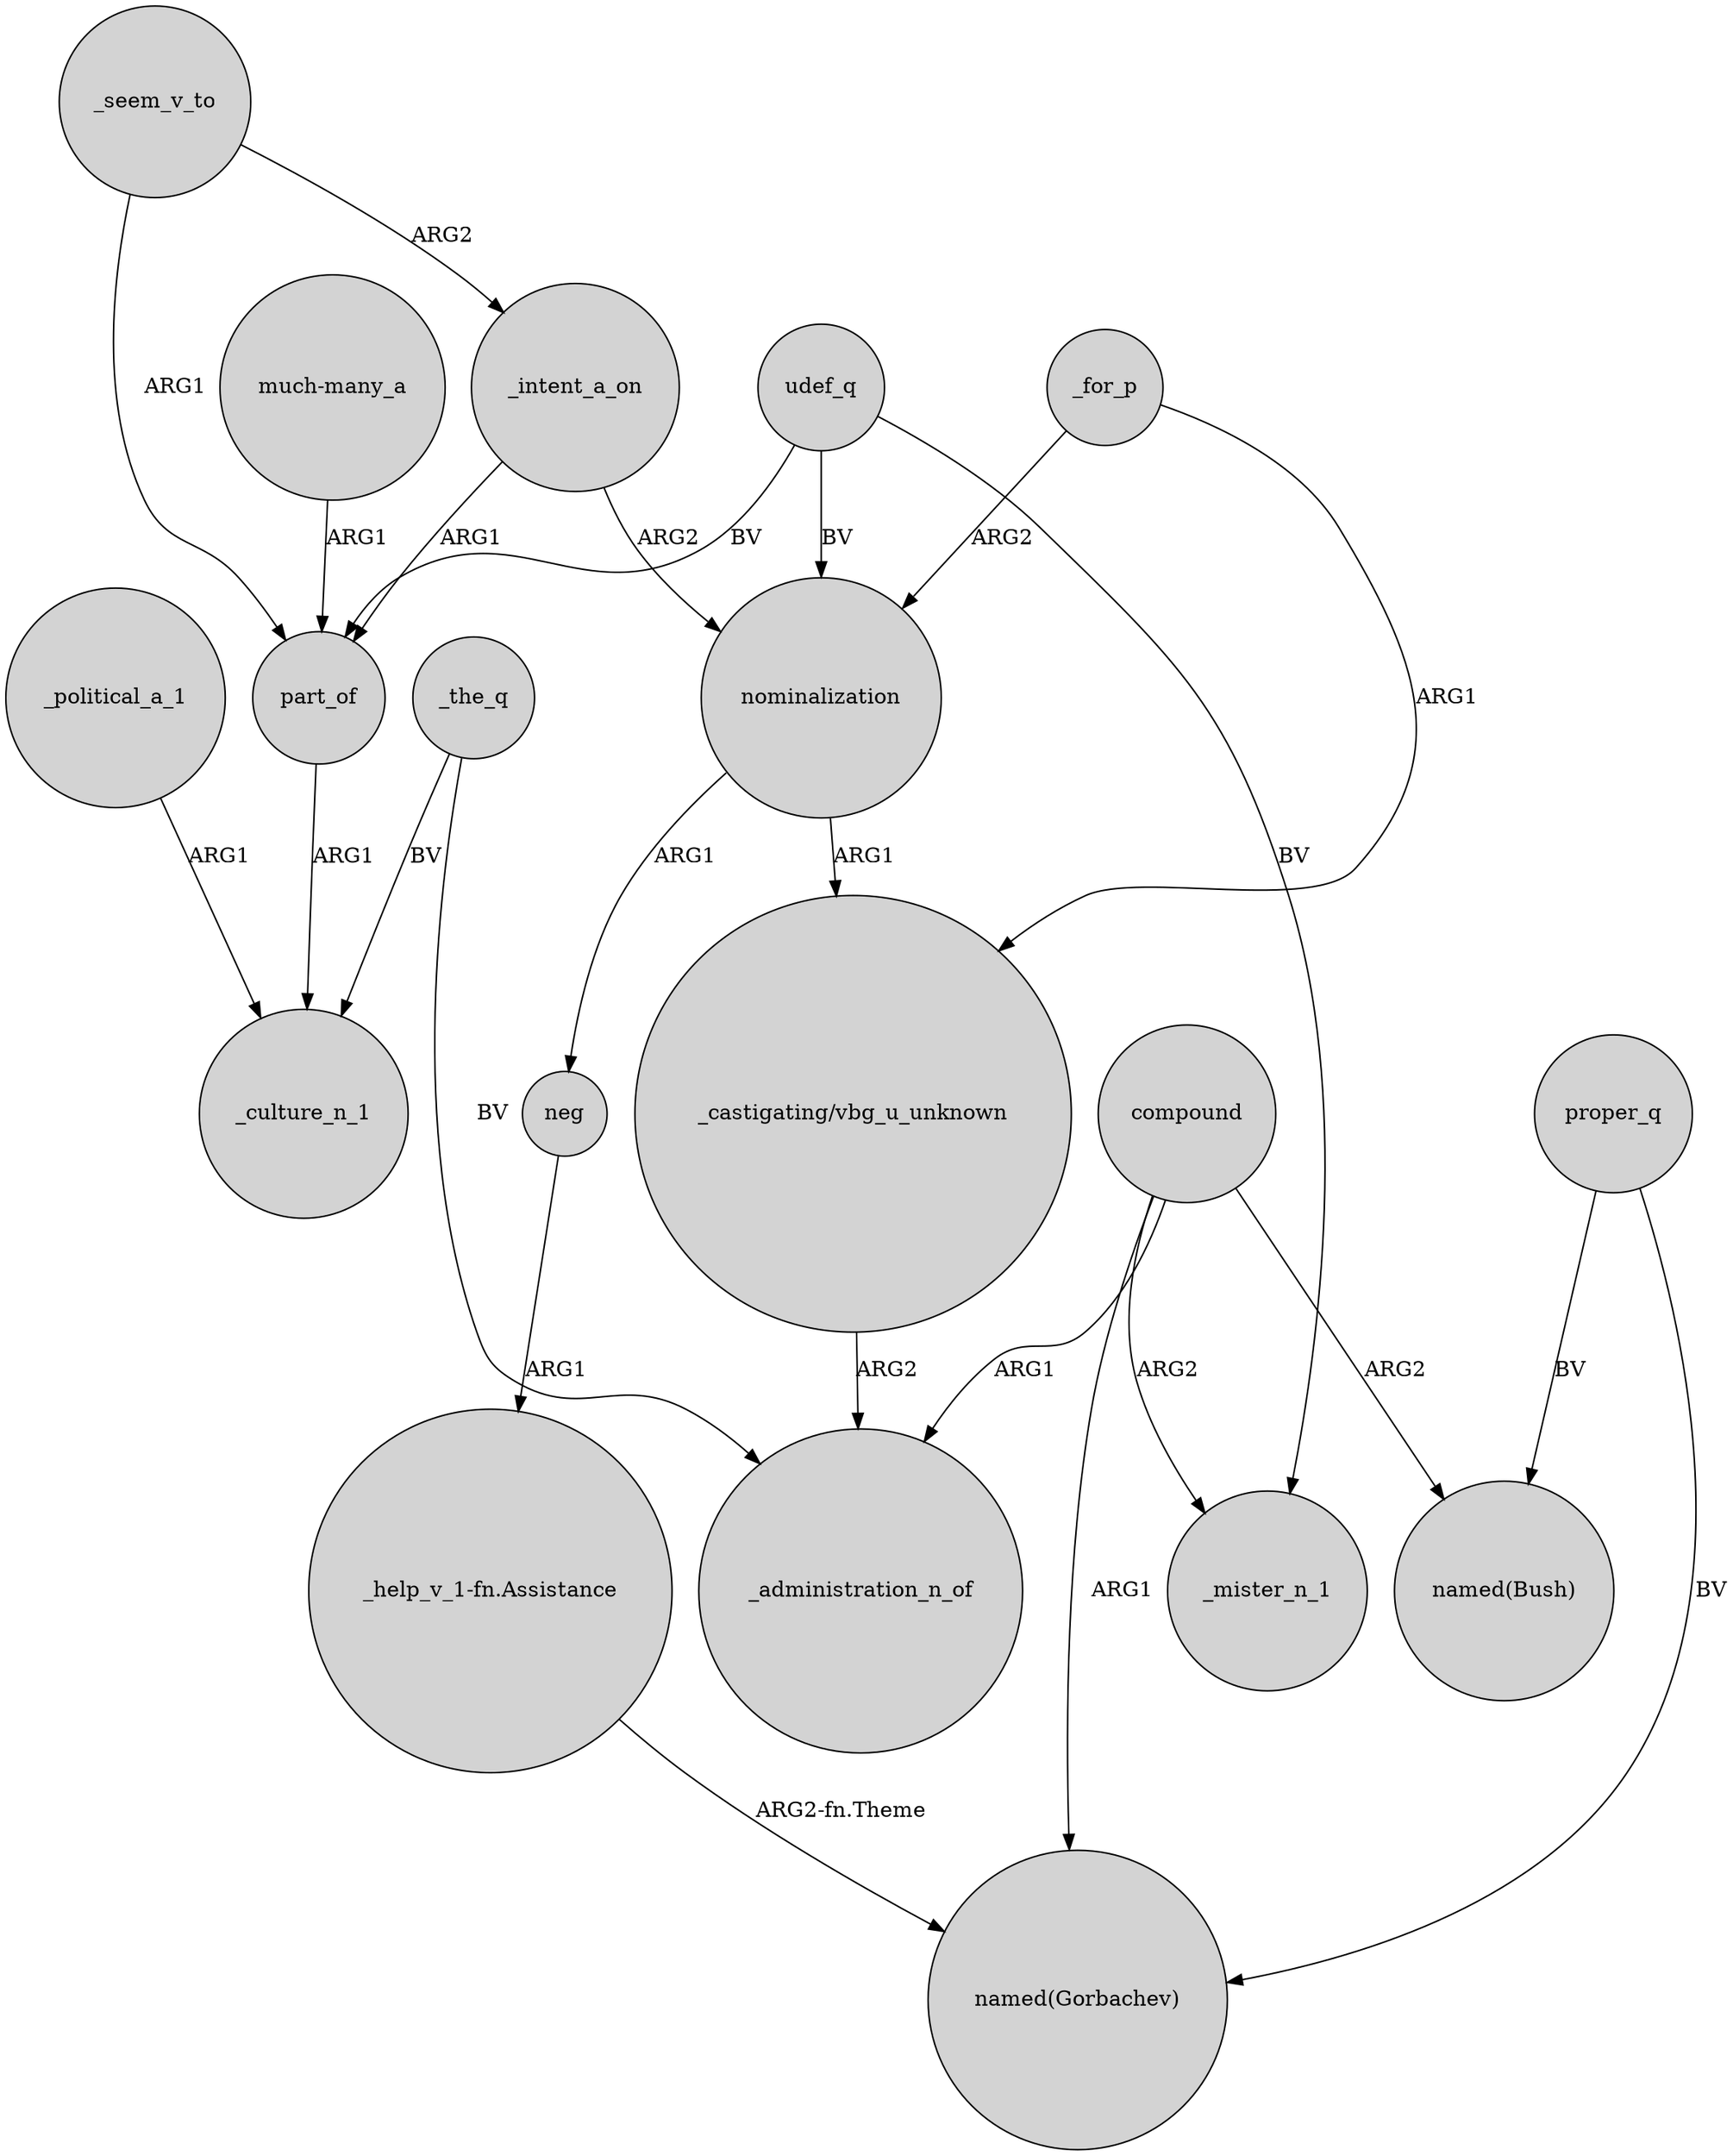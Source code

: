 digraph {
	node [shape=circle style=filled]
	udef_q -> part_of [label=BV]
	_seem_v_to -> part_of [label=ARG1]
	compound -> "named(Bush)" [label=ARG2]
	"much-many_a" -> part_of [label=ARG1]
	compound -> _mister_n_1 [label=ARG2]
	_seem_v_to -> _intent_a_on [label=ARG2]
	compound -> _administration_n_of [label=ARG1]
	_for_p -> nominalization [label=ARG2]
	udef_q -> _mister_n_1 [label=BV]
	_intent_a_on -> nominalization [label=ARG2]
	neg -> "_help_v_1-fn.Assistance" [label=ARG1]
	compound -> "named(Gorbachev)" [label=ARG1]
	"_castigating/vbg_u_unknown" -> _administration_n_of [label=ARG2]
	_the_q -> _culture_n_1 [label=BV]
	_intent_a_on -> part_of [label=ARG1]
	part_of -> _culture_n_1 [label=ARG1]
	proper_q -> "named(Bush)" [label=BV]
	udef_q -> nominalization [label=BV]
	nominalization -> neg [label=ARG1]
	_political_a_1 -> _culture_n_1 [label=ARG1]
	"_help_v_1-fn.Assistance" -> "named(Gorbachev)" [label="ARG2-fn.Theme"]
	_the_q -> _administration_n_of [label=BV]
	_for_p -> "_castigating/vbg_u_unknown" [label=ARG1]
	proper_q -> "named(Gorbachev)" [label=BV]
	nominalization -> "_castigating/vbg_u_unknown" [label=ARG1]
}
